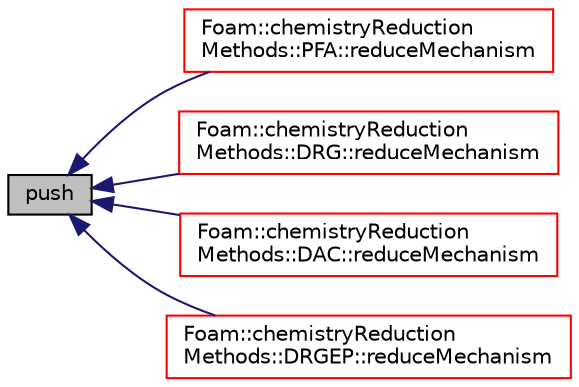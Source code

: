 digraph "push"
{
  bgcolor="transparent";
  edge [fontname="Helvetica",fontsize="10",labelfontname="Helvetica",labelfontsize="10"];
  node [fontname="Helvetica",fontsize="10",shape=record];
  rankdir="LR";
  Node5 [label="push",height=0.2,width=0.4,color="black", fillcolor="grey75", style="filled", fontcolor="black"];
  Node5 -> Node6 [dir="back",color="midnightblue",fontsize="10",style="solid",fontname="Helvetica"];
  Node6 [label="Foam::chemistryReduction\lMethods::PFA::reduceMechanism",height=0.2,width=0.4,color="red",URL="$a31109.html#ab97a7154228c1656fe098928083bbc27",tooltip="Reduce the mechanism. "];
  Node5 -> Node8 [dir="back",color="midnightblue",fontsize="10",style="solid",fontname="Helvetica"];
  Node8 [label="Foam::chemistryReduction\lMethods::DRG::reduceMechanism",height=0.2,width=0.4,color="red",URL="$a31077.html#ab97a7154228c1656fe098928083bbc27",tooltip="Reduce the mechanism. "];
  Node5 -> Node10 [dir="back",color="midnightblue",fontsize="10",style="solid",fontname="Helvetica"];
  Node10 [label="Foam::chemistryReduction\lMethods::DAC::reduceMechanism",height=0.2,width=0.4,color="red",URL="$a31073.html#ab97a7154228c1656fe098928083bbc27",tooltip="Reduce the mechanism. "];
  Node5 -> Node12 [dir="back",color="midnightblue",fontsize="10",style="solid",fontname="Helvetica"];
  Node12 [label="Foam::chemistryReduction\lMethods::DRGEP::reduceMechanism",height=0.2,width=0.4,color="red",URL="$a31081.html#ab97a7154228c1656fe098928083bbc27",tooltip="Reduce the mechanism. "];
}

